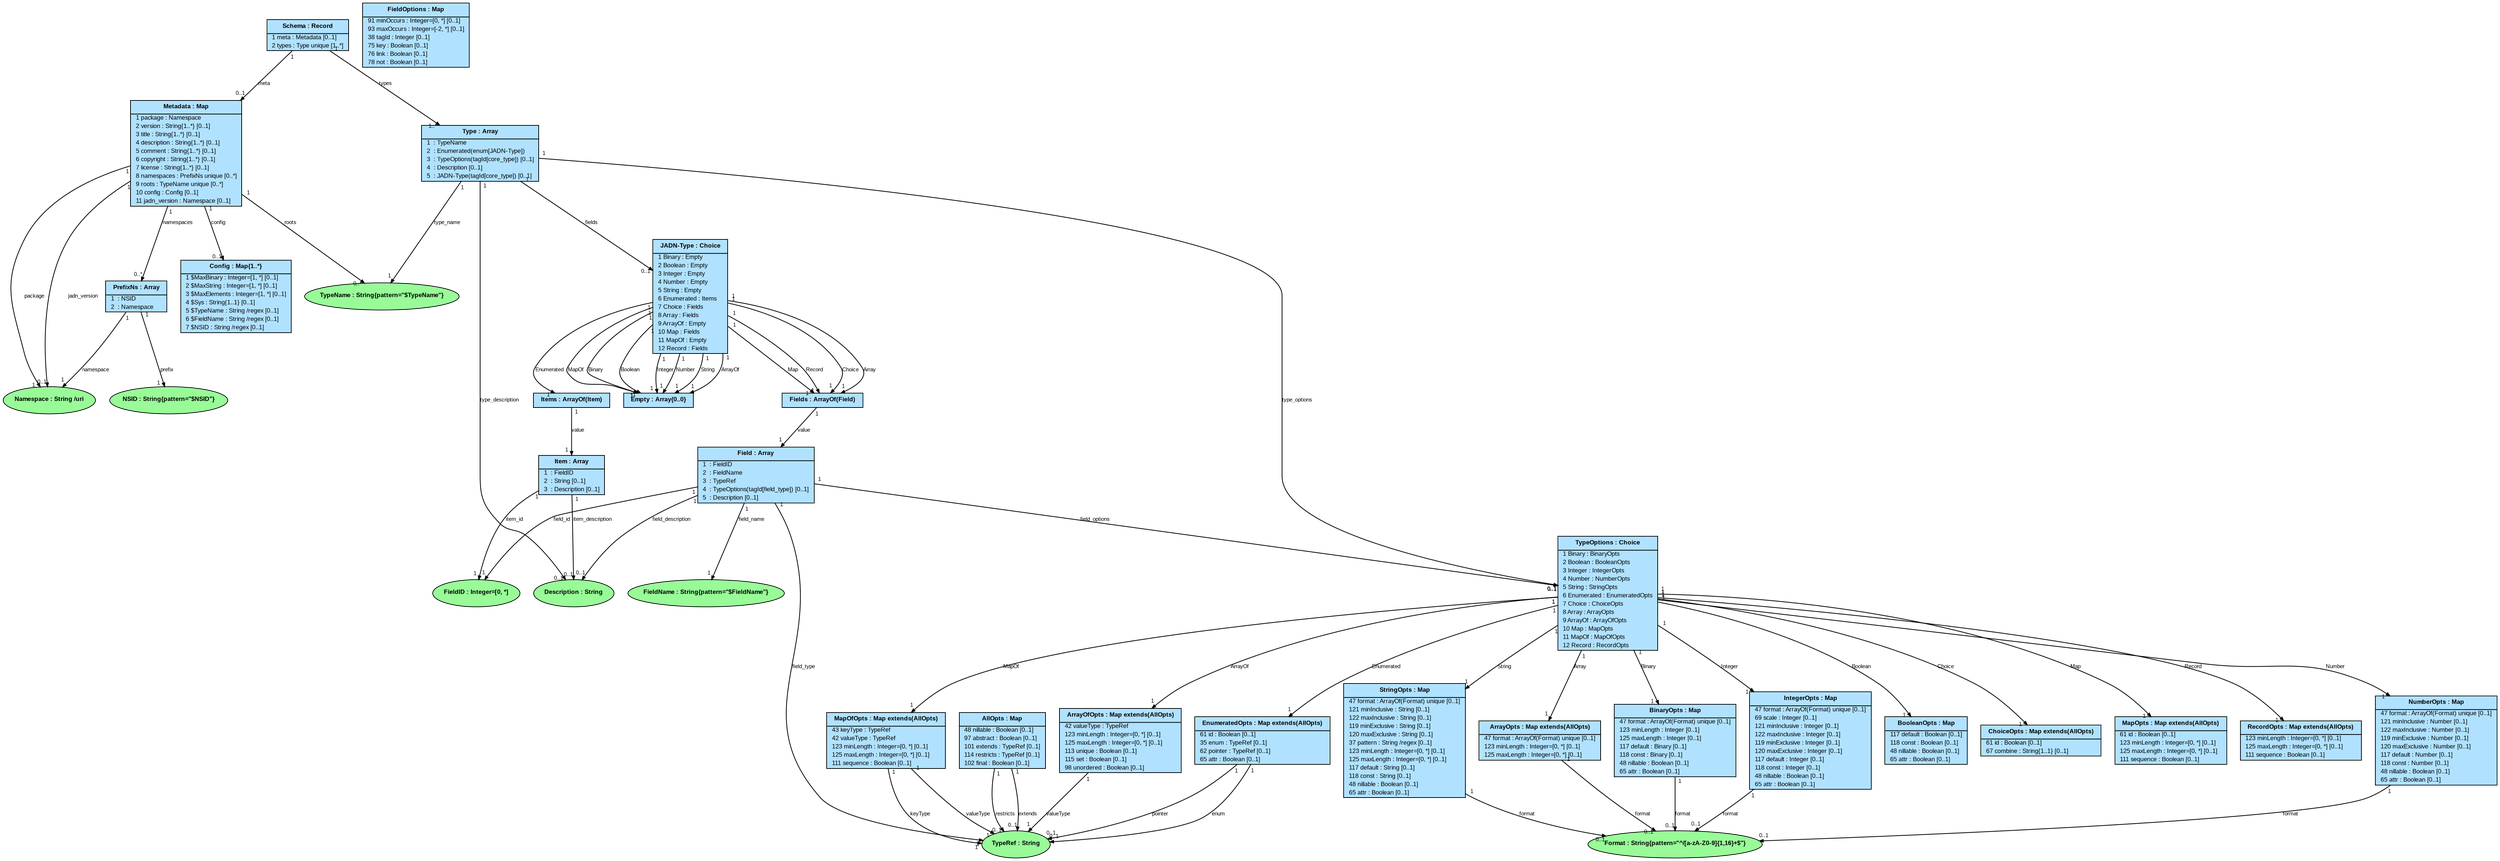 # title: JADN Metaschema
# package: http://oasis-open.org/openc2/jadn/v2.0/schema
# description: Syntax of a JSON Abstract Data Notation (JADN) package.
# license: CC-BY-4.0
# roots: ['Schema']
# config: {'$FieldName': '^[$A-Za-z][_A-Za-z0-9]{0,63}$'}

digraph G {
  graph [fontname=Arial, fontsize=12];
  node [fontname=Arial, fontsize=8, shape=plain, style=filled, fillcolor=lightskyblue1];
  edge [fontname=Arial, fontsize=7, arrowsize=0.5, labelangle=45.0, labeldistance=0.9];
  bgcolor="transparent";

n0 [label=<<table cellborder="0" cellpadding="1" cellspacing="0">
<tr><td cellpadding="4"><b>  Schema : Record  </b></td></tr><hr/>
  <tr><td align="left">  1 meta : Metadata [0..1]  </td></tr>
  <tr><td align="left">  2 types : Type unique [1..*]  </td></tr>
</table>>]

n1 [label=<<table cellborder="0" cellpadding="1" cellspacing="0">
<tr><td cellpadding="4"><b>  Metadata : Map  </b></td></tr><hr/>
  <tr><td align="left">  1 package : Namespace  </td></tr>
  <tr><td align="left">  2 version : String{1..*} [0..1]  </td></tr>
  <tr><td align="left">  3 title : String{1..*} [0..1]  </td></tr>
  <tr><td align="left">  4 description : String{1..*} [0..1]  </td></tr>
  <tr><td align="left">  5 comment : String{1..*} [0..1]  </td></tr>
  <tr><td align="left">  6 copyright : String{1..*} [0..1]  </td></tr>
  <tr><td align="left">  7 license : String{1..*} [0..1]  </td></tr>
  <tr><td align="left">  8 namespaces : PrefixNs unique [0..*]  </td></tr>
  <tr><td align="left">  9 roots : TypeName unique [0..*]  </td></tr>
  <tr><td align="left">  10 config : Config [0..1]  </td></tr>
  <tr><td align="left">  11 jadn_version : Namespace [0..1]  </td></tr>
</table>>]

n2 [label=<<table cellborder="0" cellpadding="1" cellspacing="0">
<tr><td cellpadding="4"><b>  PrefixNs : Array  </b></td></tr><hr/>
  <tr><td align="left">  1  : NSID  </td></tr>
  <tr><td align="left">  2  : Namespace  </td></tr>
</table>>]

n3 [label=<<table cellborder="0" cellpadding="1" cellspacing="0">
<tr><td cellpadding="4"><b>  Config : Map{1..*}  </b></td></tr><hr/>
  <tr><td align="left">  1 $MaxBinary : Integer=[1, *] [0..1]  </td></tr>
  <tr><td align="left">  2 $MaxString : Integer=[1, *] [0..1]  </td></tr>
  <tr><td align="left">  3 $MaxElements : Integer=[1, *] [0..1]  </td></tr>
  <tr><td align="left">  4 $Sys : String{1..1} [0..1]  </td></tr>
  <tr><td align="left">  5 $TypeName : String /regex [0..1]  </td></tr>
  <tr><td align="left">  6 $FieldName : String /regex [0..1]  </td></tr>
  <tr><td align="left">  7 $NSID : String /regex [0..1]  </td></tr>
</table>>]

n4 [label=<<b>Namespace : String /uri</b>>, shape=ellipse, style=filled, fillcolor=palegreen]

n5 [label=<<b>NSID : String{pattern="$NSID"}</b>>, shape=ellipse, style=filled, fillcolor=palegreen]

n6 [label=<<b>TypeName : String{pattern="$TypeName"}</b>>, shape=ellipse, style=filled, fillcolor=palegreen]

n7 [label=<<b>FieldName : String{pattern="$FieldName"}</b>>, shape=ellipse, style=filled, fillcolor=palegreen]

n8 [label=<<b>TypeRef : String</b>>, shape=ellipse, style=filled, fillcolor=palegreen]

n9 [label=<<table cellborder="0" cellpadding="1" cellspacing="0">
<tr><td cellpadding="4"><b>  Type : Array  </b></td></tr><hr/>
  <tr><td align="left">  1  : TypeName  </td></tr>
  <tr><td align="left">  2  : Enumerated(enum[JADN-Type])  </td></tr>
  <tr><td align="left">  3  : TypeOptions(tagId[core_type]) [0..1]  </td></tr>
  <tr><td align="left">  4  : Description [0..1]  </td></tr>
  <tr><td align="left">  5  : JADN-Type(tagId[core_type]) [0..1]  </td></tr>
</table>>]

n10 [label=<<table cellborder="0" cellpadding="1" cellspacing="0">
<tr><td cellpadding="4"><b>  JADN-Type : Choice  </b></td></tr><hr/>
  <tr><td align="left">  1 Binary : Empty  </td></tr>
  <tr><td align="left">  2 Boolean : Empty  </td></tr>
  <tr><td align="left">  3 Integer : Empty  </td></tr>
  <tr><td align="left">  4 Number : Empty  </td></tr>
  <tr><td align="left">  5 String : Empty  </td></tr>
  <tr><td align="left">  6 Enumerated : Items  </td></tr>
  <tr><td align="left">  7 Choice : Fields  </td></tr>
  <tr><td align="left">  8 Array : Fields  </td></tr>
  <tr><td align="left">  9 ArrayOf : Empty  </td></tr>
  <tr><td align="left">  10 Map : Fields  </td></tr>
  <tr><td align="left">  11 MapOf : Empty  </td></tr>
  <tr><td align="left">  12 Record : Fields  </td></tr>
</table>>]

n11 [label=<<table cellborder="0" cellpadding="1" cellspacing="0">
<tr><td cellpadding="4"><b>  TypeOptions : Choice  </b></td></tr><hr/>
  <tr><td align="left">  1 Binary : BinaryOpts  </td></tr>
  <tr><td align="left">  2 Boolean : BooleanOpts  </td></tr>
  <tr><td align="left">  3 Integer : IntegerOpts  </td></tr>
  <tr><td align="left">  4 Number : NumberOpts  </td></tr>
  <tr><td align="left">  5 String : StringOpts  </td></tr>
  <tr><td align="left">  6 Enumerated : EnumeratedOpts  </td></tr>
  <tr><td align="left">  7 Choice : ChoiceOpts  </td></tr>
  <tr><td align="left">  8 Array : ArrayOpts  </td></tr>
  <tr><td align="left">  9 ArrayOf : ArrayOfOpts  </td></tr>
  <tr><td align="left">  10 Map : MapOpts  </td></tr>
  <tr><td align="left">  11 MapOf : MapOfOpts  </td></tr>
  <tr><td align="left">  12 Record : RecordOpts  </td></tr>
</table>>]

n12 [label=<<table cellborder="0" cellpadding="1" cellspacing="0">
<tr><td cellpadding="4"><b>  Empty : Array{0..0}  </b></td></tr>
</table>>]

n13 [label=<<table cellborder="0" cellpadding="1" cellspacing="0">
<tr><td cellpadding="4"><b>  Items : ArrayOf(Item)  </b></td></tr>
</table>>]

n14 [label=<<table cellborder="0" cellpadding="1" cellspacing="0">
<tr><td cellpadding="4"><b>  Fields : ArrayOf(Field)  </b></td></tr>
</table>>]

n15 [label=<<table cellborder="0" cellpadding="1" cellspacing="0">
<tr><td cellpadding="4"><b>  Item : Array  </b></td></tr><hr/>
  <tr><td align="left">  1  : FieldID  </td></tr>
  <tr><td align="left">  2  : String [0..1]  </td></tr>
  <tr><td align="left">  3  : Description [0..1]  </td></tr>
</table>>]

n16 [label=<<table cellborder="0" cellpadding="1" cellspacing="0">
<tr><td cellpadding="4"><b>  Field : Array  </b></td></tr><hr/>
  <tr><td align="left">  1  : FieldID  </td></tr>
  <tr><td align="left">  2  : FieldName  </td></tr>
  <tr><td align="left">  3  : TypeRef  </td></tr>
  <tr><td align="left">  4  : TypeOptions(tagId[field_type]) [0..1]  </td></tr>
  <tr><td align="left">  5  : Description [0..1]  </td></tr>
</table>>]

n17 [label=<<b>FieldID : Integer=[0, *]</b>>, shape=ellipse, style=filled, fillcolor=palegreen]

n18 [label=<<table cellborder="0" cellpadding="1" cellspacing="0">
<tr><td cellpadding="4"><b>  FieldOptions : Map  </b></td></tr><hr/>
  <tr><td align="left">  91 minOccurs : Integer=[0, *] [0..1]  </td></tr>
  <tr><td align="left">  93 maxOccurs : Integer=[-2, *] [0..1]  </td></tr>
  <tr><td align="left">  38 tagId : Integer [0..1]  </td></tr>
  <tr><td align="left">  75 key : Boolean [0..1]  </td></tr>
  <tr><td align="left">  76 link : Boolean [0..1]  </td></tr>
  <tr><td align="left">  78 not : Boolean [0..1]  </td></tr>
</table>>]

n19 [label=<<table cellborder="0" cellpadding="1" cellspacing="0">
<tr><td cellpadding="4"><b>  AllOpts : Map  </b></td></tr><hr/>
  <tr><td align="left">  48 nillable : Boolean [0..1]  </td></tr>
  <tr><td align="left">  97 abstract : Boolean [0..1]  </td></tr>
  <tr><td align="left">  101 extends : TypeRef [0..1]  </td></tr>
  <tr><td align="left">  114 restricts : TypeRef [0..1]  </td></tr>
  <tr><td align="left">  102 final : Boolean [0..1]  </td></tr>
</table>>]

n20 [label=<<table cellborder="0" cellpadding="1" cellspacing="0">
<tr><td cellpadding="4"><b>  BinaryOpts : Map  </b></td></tr><hr/>
  <tr><td align="left">  47 format : ArrayOf(Format) unique [0..1]  </td></tr>
  <tr><td align="left">  123 minLength : Integer [0..1]  </td></tr>
  <tr><td align="left">  125 maxLength : Integer [0..1]  </td></tr>
  <tr><td align="left">  117 default : Binary [0..1]  </td></tr>
  <tr><td align="left">  118 const : Binary [0..1]  </td></tr>
  <tr><td align="left">  48 nillable : Boolean [0..1]  </td></tr>
  <tr><td align="left">  65 attr : Boolean [0..1]  </td></tr>
</table>>]

n21 [label=<<table cellborder="0" cellpadding="1" cellspacing="0">
<tr><td cellpadding="4"><b>  BooleanOpts : Map  </b></td></tr><hr/>
  <tr><td align="left">  117 default : Boolean [0..1]  </td></tr>
  <tr><td align="left">  118 const : Boolean [0..1]  </td></tr>
  <tr><td align="left">  48 nillable : Boolean [0..1]  </td></tr>
  <tr><td align="left">  65 attr : Boolean [0..1]  </td></tr>
</table>>]

n22 [label=<<table cellborder="0" cellpadding="1" cellspacing="0">
<tr><td cellpadding="4"><b>  IntegerOpts : Map  </b></td></tr><hr/>
  <tr><td align="left">  47 format : ArrayOf(Format) unique [0..1]  </td></tr>
  <tr><td align="left">  69 scale : Integer [0..1]  </td></tr>
  <tr><td align="left">  121 minInclusive : Integer [0..1]  </td></tr>
  <tr><td align="left">  122 maxInclusive : Integer [0..1]  </td></tr>
  <tr><td align="left">  119 minExclusive : Integer [0..1]  </td></tr>
  <tr><td align="left">  120 maxExclusive : Integer [0..1]  </td></tr>
  <tr><td align="left">  117 default : Integer [0..1]  </td></tr>
  <tr><td align="left">  118 const : Integer [0..1]  </td></tr>
  <tr><td align="left">  48 nillable : Boolean [0..1]  </td></tr>
  <tr><td align="left">  65 attr : Boolean [0..1]  </td></tr>
</table>>]

n23 [label=<<table cellborder="0" cellpadding="1" cellspacing="0">
<tr><td cellpadding="4"><b>  NumberOpts : Map  </b></td></tr><hr/>
  <tr><td align="left">  47 format : ArrayOf(Format) unique [0..1]  </td></tr>
  <tr><td align="left">  121 minInclusive : Number [0..1]  </td></tr>
  <tr><td align="left">  122 maxInclusive : Number [0..1]  </td></tr>
  <tr><td align="left">  119 minExclusive : Number [0..1]  </td></tr>
  <tr><td align="left">  120 maxExclusive : Number [0..1]  </td></tr>
  <tr><td align="left">  117 default : Number [0..1]  </td></tr>
  <tr><td align="left">  118 const : Number [0..1]  </td></tr>
  <tr><td align="left">  48 nillable : Boolean [0..1]  </td></tr>
  <tr><td align="left">  65 attr : Boolean [0..1]  </td></tr>
</table>>]

n24 [label=<<table cellborder="0" cellpadding="1" cellspacing="0">
<tr><td cellpadding="4"><b>  StringOpts : Map  </b></td></tr><hr/>
  <tr><td align="left">  47 format : ArrayOf(Format) unique [0..1]  </td></tr>
  <tr><td align="left">  121 minInclusive : String [0..1]  </td></tr>
  <tr><td align="left">  122 maxInclusive : String [0..1]  </td></tr>
  <tr><td align="left">  119 minExclusive : String [0..1]  </td></tr>
  <tr><td align="left">  120 maxExclusive : String [0..1]  </td></tr>
  <tr><td align="left">  37 pattern : String /regex [0..1]  </td></tr>
  <tr><td align="left">  123 minLength : Integer=[0, *] [0..1]  </td></tr>
  <tr><td align="left">  125 maxLength : Integer=[0, *] [0..1]  </td></tr>
  <tr><td align="left">  117 default : String [0..1]  </td></tr>
  <tr><td align="left">  118 const : String [0..1]  </td></tr>
  <tr><td align="left">  48 nillable : Boolean [0..1]  </td></tr>
  <tr><td align="left">  65 attr : Boolean [0..1]  </td></tr>
</table>>]

n25 [label=<<table cellborder="0" cellpadding="1" cellspacing="0">
<tr><td cellpadding="4"><b>  EnumeratedOpts : Map extends(AllOpts)  </b></td></tr><hr/>
  <tr><td align="left">  61 id : Boolean [0..1]  </td></tr>
  <tr><td align="left">  35 enum : TypeRef [0..1]  </td></tr>
  <tr><td align="left">  62 pointer : TypeRef [0..1]  </td></tr>
  <tr><td align="left">  65 attr : Boolean [0..1]  </td></tr>
</table>>]

n26 [label=<<table cellborder="0" cellpadding="1" cellspacing="0">
<tr><td cellpadding="4"><b>  ChoiceOpts : Map extends(AllOpts)  </b></td></tr><hr/>
  <tr><td align="left">  61 id : Boolean [0..1]  </td></tr>
  <tr><td align="left">  67 combine : String{1..1} [0..1]  </td></tr>
</table>>]

n27 [label=<<table cellborder="0" cellpadding="1" cellspacing="0">
<tr><td cellpadding="4"><b>  ArrayOpts : Map extends(AllOpts)  </b></td></tr><hr/>
  <tr><td align="left">  47 format : ArrayOf(Format) unique [0..1]  </td></tr>
  <tr><td align="left">  123 minLength : Integer=[0, *] [0..1]  </td></tr>
  <tr><td align="left">  125 maxLength : Integer=[0, *] [0..1]  </td></tr>
</table>>]

n28 [label=<<table cellborder="0" cellpadding="1" cellspacing="0">
<tr><td cellpadding="4"><b>  ArrayOfOpts : Map extends(AllOpts)  </b></td></tr><hr/>
  <tr><td align="left">  42 valueType : TypeRef  </td></tr>
  <tr><td align="left">  123 minLength : Integer=[0, *] [0..1]  </td></tr>
  <tr><td align="left">  125 maxLength : Integer=[0, *] [0..1]  </td></tr>
  <tr><td align="left">  113 unique : Boolean [0..1]  </td></tr>
  <tr><td align="left">  115 set : Boolean [0..1]  </td></tr>
  <tr><td align="left">  98 unordered : Boolean [0..1]  </td></tr>
</table>>]

n29 [label=<<table cellborder="0" cellpadding="1" cellspacing="0">
<tr><td cellpadding="4"><b>  MapOpts : Map extends(AllOpts)  </b></td></tr><hr/>
  <tr><td align="left">  61 id : Boolean [0..1]  </td></tr>
  <tr><td align="left">  123 minLength : Integer=[0, *] [0..1]  </td></tr>
  <tr><td align="left">  125 maxLength : Integer=[0, *] [0..1]  </td></tr>
  <tr><td align="left">  111 sequence : Boolean [0..1]  </td></tr>
</table>>]

n30 [label=<<table cellborder="0" cellpadding="1" cellspacing="0">
<tr><td cellpadding="4"><b>  MapOfOpts : Map extends(AllOpts)  </b></td></tr><hr/>
  <tr><td align="left">  43 keyType : TypeRef  </td></tr>
  <tr><td align="left">  42 valueType : TypeRef  </td></tr>
  <tr><td align="left">  123 minLength : Integer=[0, *] [0..1]  </td></tr>
  <tr><td align="left">  125 maxLength : Integer=[0, *] [0..1]  </td></tr>
  <tr><td align="left">  111 sequence : Boolean [0..1]  </td></tr>
</table>>]

n31 [label=<<table cellborder="0" cellpadding="1" cellspacing="0">
<tr><td cellpadding="4"><b>  RecordOpts : Map extends(AllOpts)  </b></td></tr><hr/>
  <tr><td align="left">  123 minLength : Integer=[0, *] [0..1]  </td></tr>
  <tr><td align="left">  125 maxLength : Integer=[0, *] [0..1]  </td></tr>
  <tr><td align="left">  111 sequence : Boolean [0..1]  </td></tr>
</table>>]

n32 [label=<<b>Format : String{pattern="^/[a-zA-Z0-9]{1,16}+$"}</b>>, shape=ellipse, style=filled, fillcolor=palegreen]

n33 [label=<<b>Description : String</b>>, shape=ellipse, style=filled, fillcolor=palegreen]

  n0 -> n1 [label=meta, headlabel="0..1", taillabel="1"]
  n0 -> n9 [label=types, headlabel="1..*", taillabel="1"]
  n1 -> n4 [label=package, headlabel="1", taillabel="1"]
  n1 -> n2 [label=namespaces, headlabel="0..*", taillabel="1"]
  n1 -> n6 [label=roots, headlabel="0..*", taillabel="1"]
  n1 -> n3 [label=config, headlabel="0..1", taillabel="1"]
  n1 -> n4 [label=jadn_version, headlabel="0..1", taillabel="1"]
  n2 -> n5 [label=prefix, headlabel="1", taillabel="1"]
  n2 -> n4 [label=namespace, headlabel="1", taillabel="1"]
  n9 -> n6 [label=type_name, headlabel="1", taillabel="1"]
  n9 -> n11 [label=type_options, headlabel="0..1", taillabel="1"]
  n9 -> n33 [label=type_description, headlabel="0..1", taillabel="1"]
  n9 -> n10 [label=fields, headlabel="0..1", taillabel="1"]
  n10 -> n12 [label=Binary, headlabel="1", taillabel="1"]
  n10 -> n12 [label=Boolean, headlabel="1", taillabel="1"]
  n10 -> n12 [label=Integer, headlabel="1", taillabel="1"]
  n10 -> n12 [label=Number, headlabel="1", taillabel="1"]
  n10 -> n12 [label=String, headlabel="1", taillabel="1"]
  n10 -> n13 [label=Enumerated, headlabel="1", taillabel="1"]
  n10 -> n14 [label=Choice, headlabel="1", taillabel="1"]
  n10 -> n14 [label=Array, headlabel="1", taillabel="1"]
  n10 -> n12 [label=ArrayOf, headlabel="1", taillabel="1"]
  n10 -> n14 [label=Map, headlabel="1", taillabel="1"]
  n10 -> n12 [label=MapOf, headlabel="1", taillabel="1"]
  n10 -> n14 [label=Record, headlabel="1", taillabel="1"]
  n11 -> n20 [label=Binary, headlabel="1", taillabel="1"]
  n11 -> n21 [label=Boolean, headlabel="1", taillabel="1"]
  n11 -> n22 [label=Integer, headlabel="1", taillabel="1"]
  n11 -> n23 [label=Number, headlabel="1", taillabel="1"]
  n11 -> n24 [label=String, headlabel="1", taillabel="1"]
  n11 -> n25 [label=Enumerated, headlabel="1", taillabel="1"]
  n11 -> n26 [label=Choice, headlabel="1", taillabel="1"]
  n11 -> n27 [label=Array, headlabel="1", taillabel="1"]
  n11 -> n28 [label=ArrayOf, headlabel="1", taillabel="1"]
  n11 -> n29 [label=Map, headlabel="1", taillabel="1"]
  n11 -> n30 [label=MapOf, headlabel="1", taillabel="1"]
  n11 -> n31 [label=Record, headlabel="1", taillabel="1"]
  n13 -> n15 [label=value, headlabel="1", taillabel="1"]
  n14 -> n16 [label=value, headlabel="1", taillabel="1"]
  n15 -> n17 [label=item_id, headlabel="1", taillabel="1"]
  n15 -> n33 [label=item_description, headlabel="0..1", taillabel="1"]
  n16 -> n17 [label=field_id, headlabel="1", taillabel="1"]
  n16 -> n7 [label=field_name, headlabel="1", taillabel="1"]
  n16 -> n8 [label=field_type, headlabel="1", taillabel="1"]
  n16 -> n11 [label=field_options, headlabel="0..1", taillabel="1"]
  n16 -> n33 [label=field_description, headlabel="0..1", taillabel="1"]
  n19 -> n8 [label=extends, headlabel="0..1", taillabel="1"]
  n19 -> n8 [label=restricts, headlabel="0..1", taillabel="1"]
  n20 -> n32 [label=format, headlabel="0..1", taillabel="1"]
  n22 -> n32 [label=format, headlabel="0..1", taillabel="1"]
  n23 -> n32 [label=format, headlabel="0..1", taillabel="1"]
  n24 -> n32 [label=format, headlabel="0..1", taillabel="1"]
  n25 -> n8 [label=enum, headlabel="0..1", taillabel="1"]
  n25 -> n8 [label=pointer, headlabel="0..1", taillabel="1"]
  n27 -> n32 [label=format, headlabel="0..1", taillabel="1"]
  n28 -> n8 [label=valueType, headlabel="1", taillabel="1"]
  n30 -> n8 [label=keyType, headlabel="1", taillabel="1"]
  n30 -> n8 [label=valueType, headlabel="1", taillabel="1"]
}